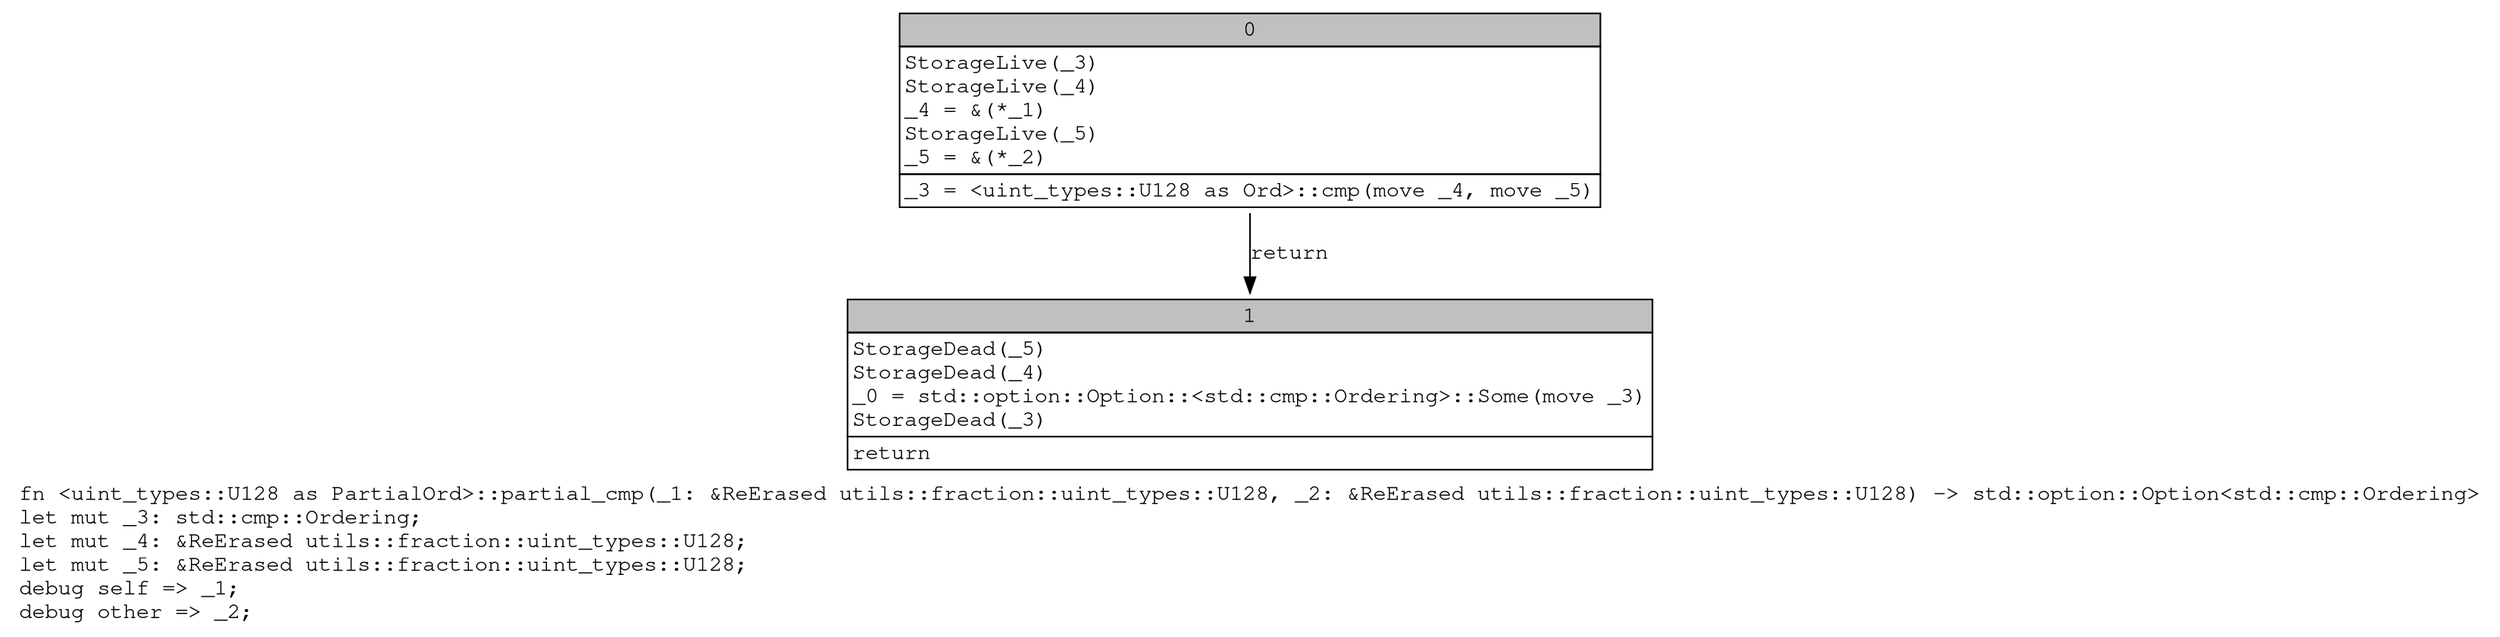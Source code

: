 digraph Mir_0_12070 {
    graph [fontname="Courier, monospace"];
    node [fontname="Courier, monospace"];
    edge [fontname="Courier, monospace"];
    label=<fn &lt;uint_types::U128 as PartialOrd&gt;::partial_cmp(_1: &amp;ReErased utils::fraction::uint_types::U128, _2: &amp;ReErased utils::fraction::uint_types::U128) -&gt; std::option::Option&lt;std::cmp::Ordering&gt;<br align="left"/>let mut _3: std::cmp::Ordering;<br align="left"/>let mut _4: &amp;ReErased utils::fraction::uint_types::U128;<br align="left"/>let mut _5: &amp;ReErased utils::fraction::uint_types::U128;<br align="left"/>debug self =&gt; _1;<br align="left"/>debug other =&gt; _2;<br align="left"/>>;
    bb0__0_12070 [shape="none", label=<<table border="0" cellborder="1" cellspacing="0"><tr><td bgcolor="gray" align="center" colspan="1">0</td></tr><tr><td align="left" balign="left">StorageLive(_3)<br/>StorageLive(_4)<br/>_4 = &amp;(*_1)<br/>StorageLive(_5)<br/>_5 = &amp;(*_2)<br/></td></tr><tr><td align="left">_3 = &lt;uint_types::U128 as Ord&gt;::cmp(move _4, move _5)</td></tr></table>>];
    bb1__0_12070 [shape="none", label=<<table border="0" cellborder="1" cellspacing="0"><tr><td bgcolor="gray" align="center" colspan="1">1</td></tr><tr><td align="left" balign="left">StorageDead(_5)<br/>StorageDead(_4)<br/>_0 = std::option::Option::&lt;std::cmp::Ordering&gt;::Some(move _3)<br/>StorageDead(_3)<br/></td></tr><tr><td align="left">return</td></tr></table>>];
    bb0__0_12070 -> bb1__0_12070 [label="return"];
}
